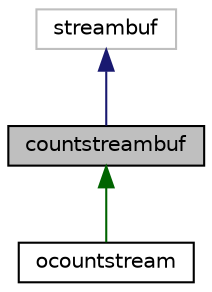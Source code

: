digraph "countstreambuf"
{
  bgcolor="transparent";
  edge [fontname="Helvetica",fontsize="10",labelfontname="Helvetica",labelfontsize="10"];
  node [fontname="Helvetica",fontsize="10",shape=record];
  Node1 [label="countstreambuf",height=0.2,width=0.4,color="black", fillcolor="grey75", style="filled" fontcolor="black"];
  Node2 -> Node1 [dir="back",color="midnightblue",fontsize="10",style="solid",fontname="Helvetica"];
  Node2 [label="streambuf",height=0.2,width=0.4,color="grey75"];
  Node1 -> Node3 [dir="back",color="darkgreen",fontsize="10",style="solid",fontname="Helvetica"];
  Node3 [label="ocountstream",height=0.2,width=0.4,color="black",URL="$classFoam_1_1ocountstream.html",tooltip="Trivial output stream for calculating byte counts. "];
}
